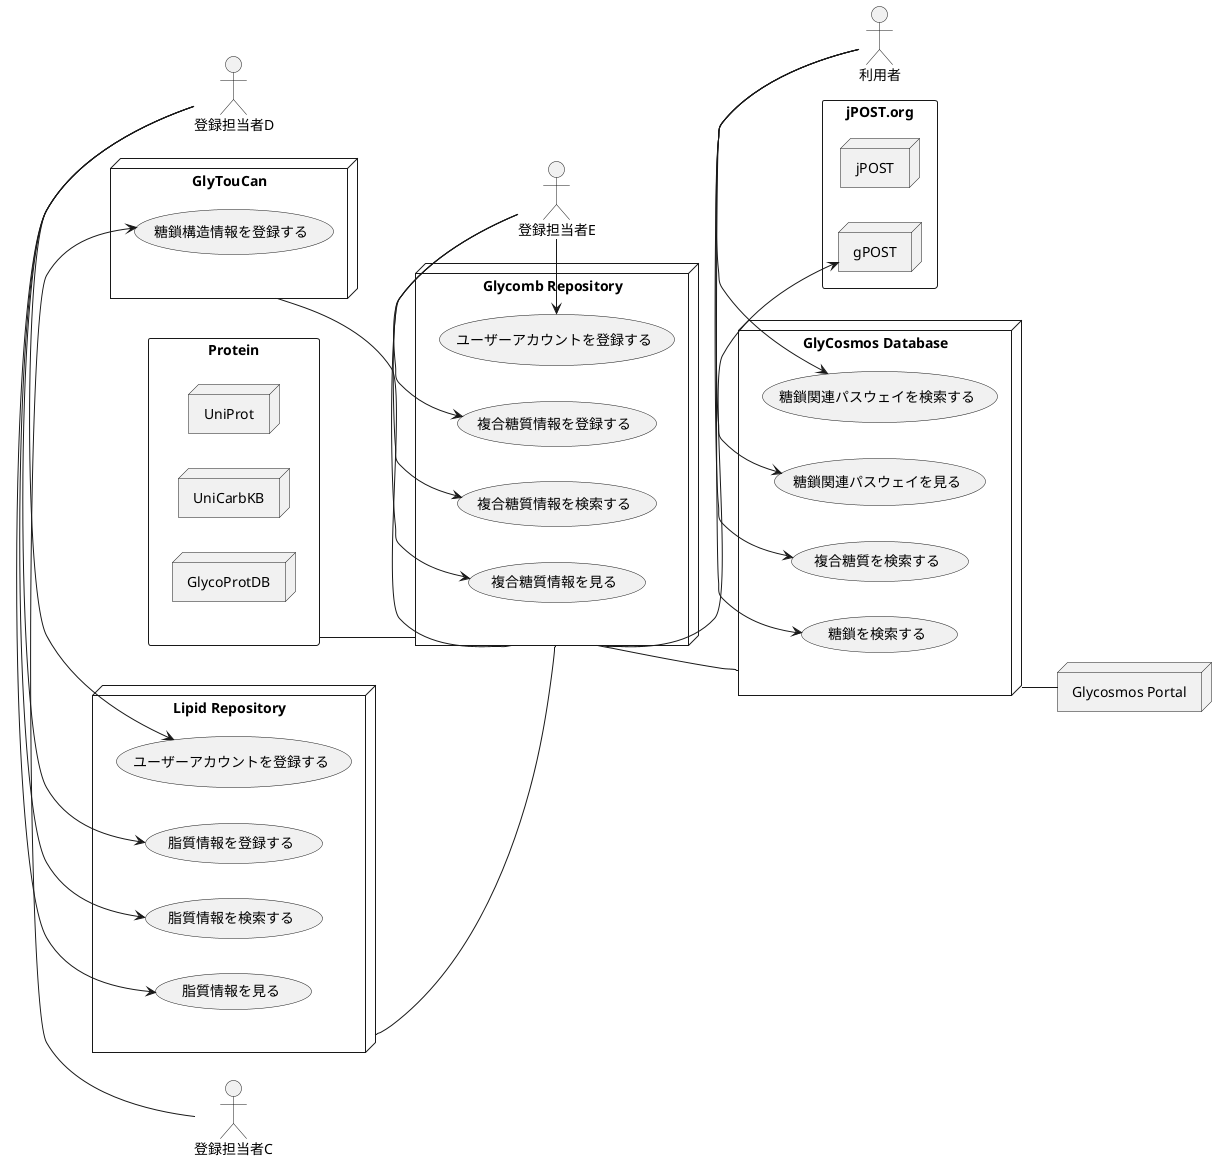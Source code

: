 @startuml

'actor'
actor 登録担当者C
actor 登録担当者D
actor 登録担当者E
actor 利用者
'actor 管理者

left to right direction

node "GlyTouCan" as glytoucan {
登録担当者C-right-> (糖鎖構造情報を登録する)
}

node "Glycomb Repository" as glycomb {
usecase (ユーザーアカウントを登録する) as userAccount
登録担当者E -right-> userAccount
登録担当者E -right-> (複合糖質情報を登録する)
登録担当者E -right-> (複合糖質情報を検索する)
登録担当者E -right-> (複合糖質情報を見る)
}

rectangle "jPOST.org" as jpostorg {
  node "jPOST" as jpost {
  }
  node "gPOST" as gpost {
  }
}

rectangle "Protein" as protein {
  node "UniProt" as uniprot {
  }

  node "UniCarbKB" as unicarbkb {
  }

  node "GlycoProtDB" as glycoprotdb {
  }
}

node "Lipid Repository" as lipidr {
usecase (ユーザーアカウントを登録する) as userLipidR
登録担当者D -right-> userLipidR
登録担当者D -right->  (脂質情報を登録する)
登録担当者D -right->  (脂質情報を検索する)
登録担当者D -right->  (脂質情報を見る)
}

node "GlyCosmos Database" as glycosmosdb {
利用者 -right-> (糖鎖関連パスウェイを検索する)
利用者 -right-> (糖鎖関連パスウェイを見る)
利用者 -right-> (複合糖質を検索する)
利用者 -right-> (糖鎖を検索する)
}

node "Glycosmos Portal" as glycosmosp {
}

'LINKING'
protein -- glycomb
'gpost <-- glycomb
glycomb --> gpost
glytoucan -- glycomb
lipidr -- glycomb
glycomb -- glycosmosdb
glycosmosdb -- glycosmosp


@enduml
